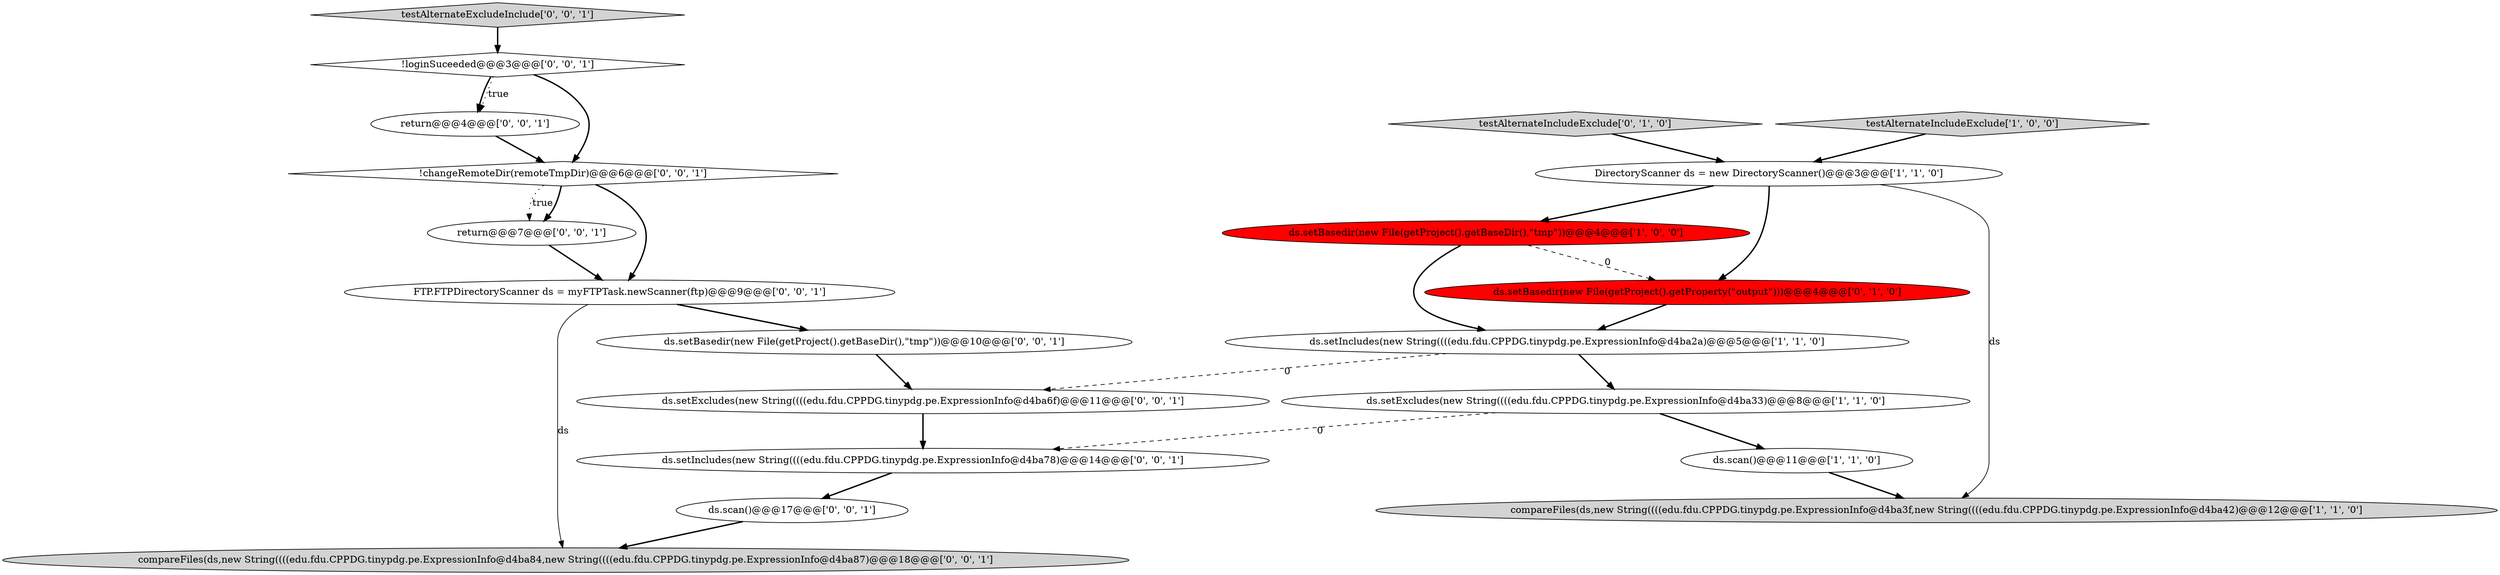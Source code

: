 digraph {
6 [style = filled, label = "ds.setIncludes(new String((((edu.fdu.CPPDG.tinypdg.pe.ExpressionInfo@d4ba2a)@@@5@@@['1', '1', '0']", fillcolor = white, shape = ellipse image = "AAA0AAABBB1BBB"];
0 [style = filled, label = "ds.setBasedir(new File(getProject().getBaseDir(),\"tmp\"))@@@4@@@['1', '0', '0']", fillcolor = red, shape = ellipse image = "AAA1AAABBB1BBB"];
18 [style = filled, label = "ds.scan()@@@17@@@['0', '0', '1']", fillcolor = white, shape = ellipse image = "AAA0AAABBB3BBB"];
7 [style = filled, label = "ds.setBasedir(new File(getProject().getProperty(\"output\")))@@@4@@@['0', '1', '0']", fillcolor = red, shape = ellipse image = "AAA1AAABBB2BBB"];
2 [style = filled, label = "ds.setExcludes(new String((((edu.fdu.CPPDG.tinypdg.pe.ExpressionInfo@d4ba33)@@@8@@@['1', '1', '0']", fillcolor = white, shape = ellipse image = "AAA0AAABBB1BBB"];
14 [style = filled, label = "!loginSuceeded@@@3@@@['0', '0', '1']", fillcolor = white, shape = diamond image = "AAA0AAABBB3BBB"];
10 [style = filled, label = "return@@@4@@@['0', '0', '1']", fillcolor = white, shape = ellipse image = "AAA0AAABBB3BBB"];
8 [style = filled, label = "testAlternateIncludeExclude['0', '1', '0']", fillcolor = lightgray, shape = diamond image = "AAA0AAABBB2BBB"];
12 [style = filled, label = "ds.setExcludes(new String((((edu.fdu.CPPDG.tinypdg.pe.ExpressionInfo@d4ba6f)@@@11@@@['0', '0', '1']", fillcolor = white, shape = ellipse image = "AAA0AAABBB3BBB"];
13 [style = filled, label = "ds.setIncludes(new String((((edu.fdu.CPPDG.tinypdg.pe.ExpressionInfo@d4ba78)@@@14@@@['0', '0', '1']", fillcolor = white, shape = ellipse image = "AAA0AAABBB3BBB"];
16 [style = filled, label = "!changeRemoteDir(remoteTmpDir)@@@6@@@['0', '0', '1']", fillcolor = white, shape = diamond image = "AAA0AAABBB3BBB"];
15 [style = filled, label = "ds.setBasedir(new File(getProject().getBaseDir(),\"tmp\"))@@@10@@@['0', '0', '1']", fillcolor = white, shape = ellipse image = "AAA0AAABBB3BBB"];
3 [style = filled, label = "testAlternateIncludeExclude['1', '0', '0']", fillcolor = lightgray, shape = diamond image = "AAA0AAABBB1BBB"];
19 [style = filled, label = "return@@@7@@@['0', '0', '1']", fillcolor = white, shape = ellipse image = "AAA0AAABBB3BBB"];
11 [style = filled, label = "testAlternateExcludeInclude['0', '0', '1']", fillcolor = lightgray, shape = diamond image = "AAA0AAABBB3BBB"];
4 [style = filled, label = "DirectoryScanner ds = new DirectoryScanner()@@@3@@@['1', '1', '0']", fillcolor = white, shape = ellipse image = "AAA0AAABBB1BBB"];
5 [style = filled, label = "ds.scan()@@@11@@@['1', '1', '0']", fillcolor = white, shape = ellipse image = "AAA0AAABBB1BBB"];
9 [style = filled, label = "compareFiles(ds,new String((((edu.fdu.CPPDG.tinypdg.pe.ExpressionInfo@d4ba84,new String((((edu.fdu.CPPDG.tinypdg.pe.ExpressionInfo@d4ba87)@@@18@@@['0', '0', '1']", fillcolor = lightgray, shape = ellipse image = "AAA0AAABBB3BBB"];
1 [style = filled, label = "compareFiles(ds,new String((((edu.fdu.CPPDG.tinypdg.pe.ExpressionInfo@d4ba3f,new String((((edu.fdu.CPPDG.tinypdg.pe.ExpressionInfo@d4ba42)@@@12@@@['1', '1', '0']", fillcolor = lightgray, shape = ellipse image = "AAA0AAABBB1BBB"];
17 [style = filled, label = "FTP.FTPDirectoryScanner ds = myFTPTask.newScanner(ftp)@@@9@@@['0', '0', '1']", fillcolor = white, shape = ellipse image = "AAA0AAABBB3BBB"];
14->16 [style = bold, label=""];
16->19 [style = dotted, label="true"];
11->14 [style = bold, label=""];
0->6 [style = bold, label=""];
17->9 [style = solid, label="ds"];
14->10 [style = bold, label=""];
19->17 [style = bold, label=""];
16->17 [style = bold, label=""];
16->19 [style = bold, label=""];
3->4 [style = bold, label=""];
14->10 [style = dotted, label="true"];
4->7 [style = bold, label=""];
4->0 [style = bold, label=""];
6->2 [style = bold, label=""];
6->12 [style = dashed, label="0"];
12->13 [style = bold, label=""];
5->1 [style = bold, label=""];
4->1 [style = solid, label="ds"];
10->16 [style = bold, label=""];
2->13 [style = dashed, label="0"];
7->6 [style = bold, label=""];
18->9 [style = bold, label=""];
17->15 [style = bold, label=""];
15->12 [style = bold, label=""];
8->4 [style = bold, label=""];
0->7 [style = dashed, label="0"];
13->18 [style = bold, label=""];
2->5 [style = bold, label=""];
}
